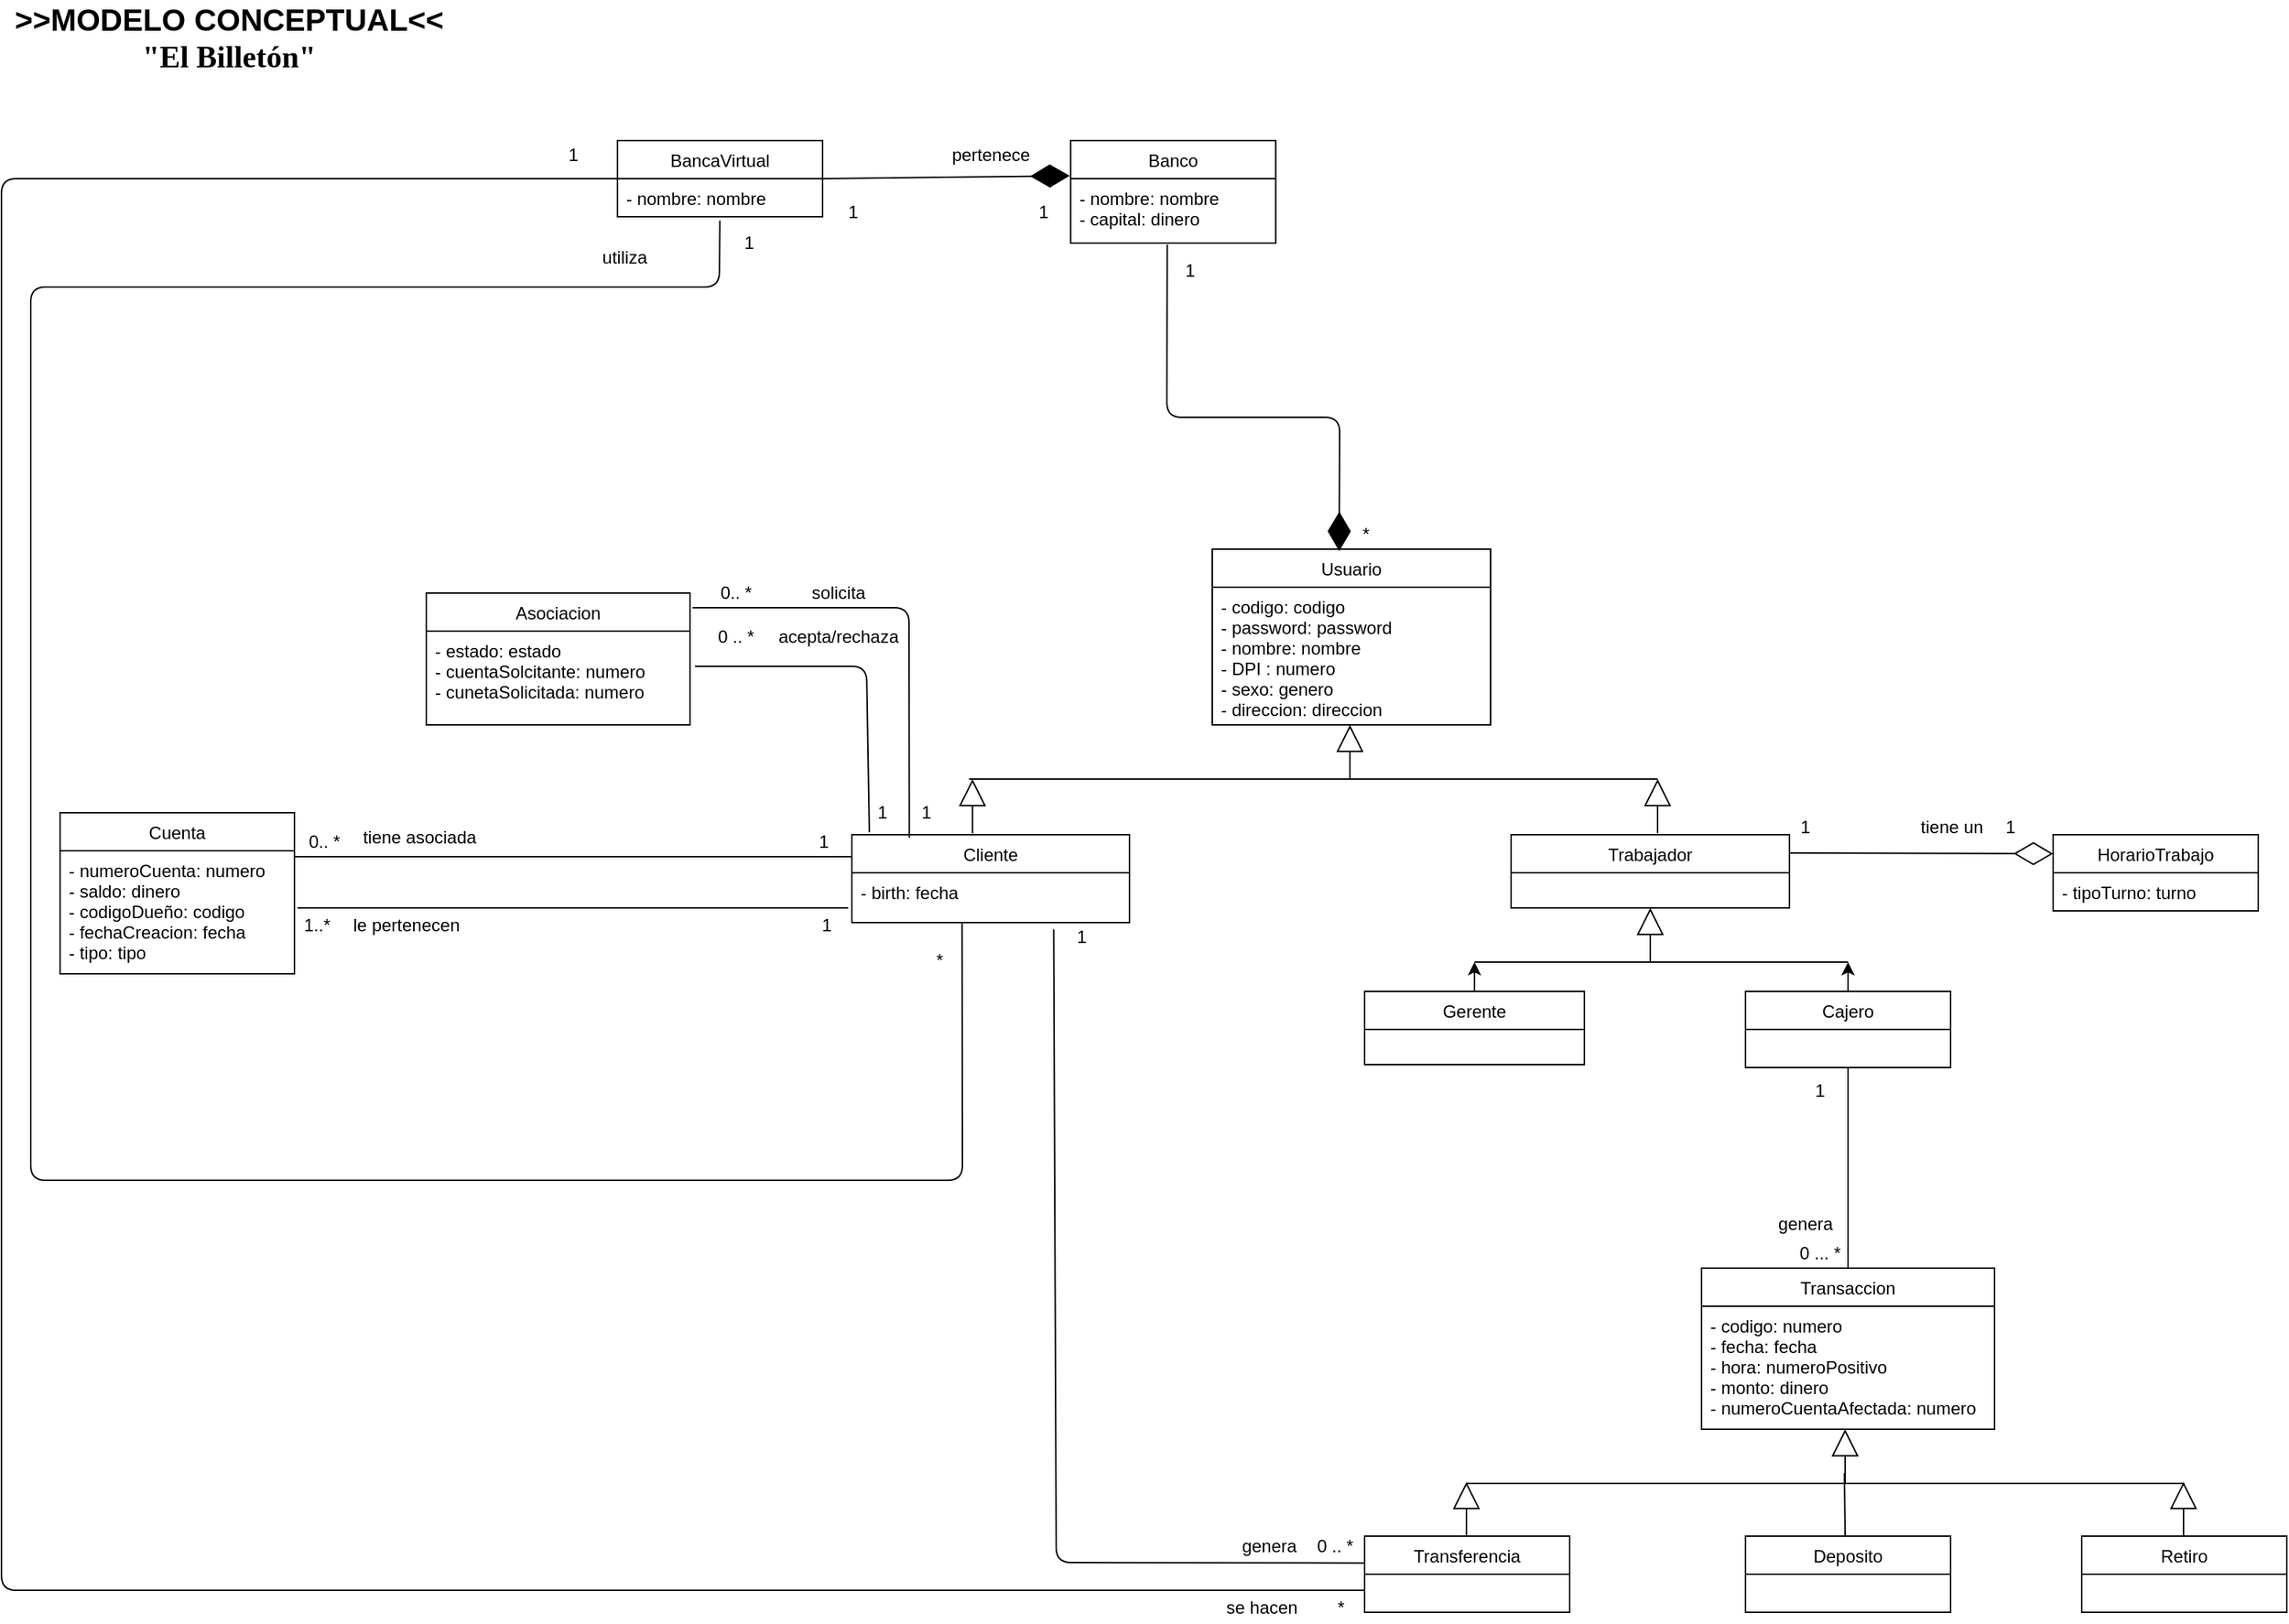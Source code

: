 <mxfile version="13.8.0" type="device"><diagram id="Xce6tPX8T3xuVqlYfIN4" name="Page-1"><mxGraphModel dx="795" dy="2184" grid="1" gridSize="10" guides="1" tooltips="1" connect="1" arrows="1" fold="1" page="1" pageScale="1" pageWidth="827" pageHeight="1169" math="0" shadow="0"><root><mxCell id="0"/><mxCell id="1" parent="0"/><mxCell id="VEXkN1DxvpJxYV1V5udU-1" value="&lt;b&gt;&lt;font style=&quot;font-size: 21px&quot;&gt;&amp;gt;&amp;gt;MODELO CONCEPTUAL&amp;lt;&amp;lt;&lt;br&gt;&lt;font face=&quot;Lucida Console&quot;&gt;&quot;El Billetón&quot;&lt;/font&gt;&lt;br&gt;&lt;/font&gt;&lt;/b&gt;" style="text;html=1;align=center;verticalAlign=middle;resizable=0;points=[];autosize=1;" vertex="1" parent="1"><mxGeometry x="80" y="-1150" width="310" height="40" as="geometry"/></mxCell><mxCell id="VEXkN1DxvpJxYV1V5udU-67" style="edgeStyle=orthogonalEdgeStyle;rounded=0;orthogonalLoop=1;jettySize=auto;html=1;" edge="1" parent="1" source="VEXkN1DxvpJxYV1V5udU-30"><mxGeometry relative="1" as="geometry"><mxPoint x="1085.5" y="-499.02" as="targetPoint"/></mxGeometry></mxCell><mxCell id="VEXkN1DxvpJxYV1V5udU-68" style="edgeStyle=orthogonalEdgeStyle;rounded=0;orthogonalLoop=1;jettySize=auto;html=1;" edge="1" parent="1" source="VEXkN1DxvpJxYV1V5udU-26"><mxGeometry relative="1" as="geometry"><mxPoint x="1340.5" y="-499.02" as="targetPoint"/></mxGeometry></mxCell><mxCell id="VEXkN1DxvpJxYV1V5udU-63" value="" style="endArrow=block;endSize=16;endFill=0;html=1;entryX=0.5;entryY=1.029;entryDx=0;entryDy=0;entryPerimeter=0;" edge="1" parent="1"><mxGeometry width="160" relative="1" as="geometry"><mxPoint x="1205.5" y="-499.02" as="sourcePoint"/><mxPoint x="1205.5" y="-536.004" as="targetPoint"/></mxGeometry></mxCell><mxCell id="VEXkN1DxvpJxYV1V5udU-66" value="" style="endArrow=none;html=1;" edge="1" parent="1"><mxGeometry width="50" height="50" relative="1" as="geometry"><mxPoint x="1085.5" y="-499.02" as="sourcePoint"/><mxPoint x="1340.5" y="-499.02" as="targetPoint"/></mxGeometry></mxCell><mxCell id="VEXkN1DxvpJxYV1V5udU-69" value="" style="endArrow=diamondThin;endFill=0;endSize=24;html=1;entryX=0;entryY=0.25;entryDx=0;entryDy=0;exitX=1;exitY=0.25;exitDx=0;exitDy=0;" edge="1" parent="1" source="VEXkN1DxvpJxYV1V5udU-61" target="VEXkN1DxvpJxYV1V5udU-57"><mxGeometry width="160" relative="1" as="geometry"><mxPoint x="1260.5" y="-476" as="sourcePoint"/><mxPoint x="1420.5" y="-476" as="targetPoint"/></mxGeometry></mxCell><mxCell id="VEXkN1DxvpJxYV1V5udU-76" value="" style="endArrow=block;endSize=16;endFill=0;html=1;entryX=0.5;entryY=1.029;entryDx=0;entryDy=0;entryPerimeter=0;" edge="1" parent="1"><mxGeometry width="160" relative="1" as="geometry"><mxPoint x="1000.5" y="-624.02" as="sourcePoint"/><mxPoint x="1000.5" y="-661.004" as="targetPoint"/></mxGeometry></mxCell><mxCell id="VEXkN1DxvpJxYV1V5udU-77" value="" style="endArrow=none;html=1;" edge="1" parent="1"><mxGeometry width="50" height="50" relative="1" as="geometry"><mxPoint x="740.5" y="-624" as="sourcePoint"/><mxPoint x="1210.5" y="-624" as="targetPoint"/></mxGeometry></mxCell><mxCell id="VEXkN1DxvpJxYV1V5udU-78" value="" style="endArrow=block;endSize=16;endFill=0;html=1;entryX=0.5;entryY=1.029;entryDx=0;entryDy=0;entryPerimeter=0;" edge="1" parent="1"><mxGeometry width="160" relative="1" as="geometry"><mxPoint x="1210.5" y="-587" as="sourcePoint"/><mxPoint x="1210.5" y="-623.984" as="targetPoint"/></mxGeometry></mxCell><mxCell id="VEXkN1DxvpJxYV1V5udU-79" value="" style="endArrow=block;endSize=16;endFill=0;html=1;entryX=0.5;entryY=1.029;entryDx=0;entryDy=0;entryPerimeter=0;" edge="1" parent="1"><mxGeometry width="160" relative="1" as="geometry"><mxPoint x="742.83" y="-587.02" as="sourcePoint"/><mxPoint x="742.83" y="-624.004" as="targetPoint"/></mxGeometry></mxCell><mxCell id="VEXkN1DxvpJxYV1V5udU-80" value="" style="endArrow=block;endSize=16;endFill=0;html=1;entryX=0.5;entryY=1.029;entryDx=0;entryDy=0;entryPerimeter=0;" edge="1" parent="1"><mxGeometry width="160" relative="1" as="geometry"><mxPoint x="1338.5" y="-143.02" as="sourcePoint"/><mxPoint x="1338.5" y="-180.004" as="targetPoint"/></mxGeometry></mxCell><mxCell id="VEXkN1DxvpJxYV1V5udU-81" value="" style="endArrow=none;html=1;" edge="1" parent="1"><mxGeometry width="50" height="50" relative="1" as="geometry"><mxPoint x="1080" y="-143" as="sourcePoint"/><mxPoint x="1570" y="-143" as="targetPoint"/></mxGeometry></mxCell><mxCell id="VEXkN1DxvpJxYV1V5udU-82" value="" style="endArrow=block;endSize=16;endFill=0;html=1;entryX=0.5;entryY=1.029;entryDx=0;entryDy=0;entryPerimeter=0;" edge="1" parent="1"><mxGeometry width="160" relative="1" as="geometry"><mxPoint x="1569.5" y="-107" as="sourcePoint"/><mxPoint x="1569.5" y="-143.984" as="targetPoint"/></mxGeometry></mxCell><mxCell id="VEXkN1DxvpJxYV1V5udU-84" value="" style="endArrow=diamondThin;endFill=1;endSize=24;html=1;entryX=0.456;entryY=0.011;entryDx=0;entryDy=0;exitX=0.471;exitY=1.023;exitDx=0;exitDy=0;entryPerimeter=0;exitPerimeter=0;" edge="1" parent="1" source="VEXkN1DxvpJxYV1V5udU-53" target="VEXkN1DxvpJxYV1V5udU-74"><mxGeometry width="160" relative="1" as="geometry"><mxPoint x="519.83" y="-957" as="sourcePoint"/><mxPoint x="819.83" y="-1033.5" as="targetPoint"/><Array as="points"><mxPoint x="875.5" y="-871"/><mxPoint x="993.5" y="-871"/></Array></mxGeometry></mxCell><mxCell id="VEXkN1DxvpJxYV1V5udU-85" value="" style="endArrow=none;html=1;entryX=0.5;entryY=1;entryDx=0;entryDy=0;" edge="1" parent="1" target="VEXkN1DxvpJxYV1V5udU-26"><mxGeometry width="50" height="50" relative="1" as="geometry"><mxPoint x="1340.5" y="-381" as="sourcePoint"/><mxPoint x="1400.5" y="-381" as="targetPoint"/></mxGeometry></mxCell><mxCell id="VEXkN1DxvpJxYV1V5udU-86" value="" style="endArrow=none;html=1;exitX=0.5;exitY=0;exitDx=0;exitDy=0;" edge="1" parent="1" source="VEXkN1DxvpJxYV1V5udU-22"><mxGeometry width="50" height="50" relative="1" as="geometry"><mxPoint x="1030.5" y="-321" as="sourcePoint"/><mxPoint x="1340.5" y="-381" as="targetPoint"/></mxGeometry></mxCell><mxCell id="VEXkN1DxvpJxYV1V5udU-88" value="" style="endArrow=diamondThin;endFill=1;endSize=24;html=1;entryX=-0.005;entryY=-0.045;entryDx=0;entryDy=0;entryPerimeter=0;exitX=1;exitY=0.5;exitDx=0;exitDy=0;" edge="1" parent="1" source="VEXkN1DxvpJxYV1V5udU-6" target="VEXkN1DxvpJxYV1V5udU-53"><mxGeometry width="160" relative="1" as="geometry"><mxPoint x="592.5" y="-1035.67" as="sourcePoint"/><mxPoint x="752.5" y="-1035.67" as="targetPoint"/></mxGeometry></mxCell><mxCell id="VEXkN1DxvpJxYV1V5udU-89" value="" style="endArrow=none;html=1;exitX=1;exitY=0.048;exitDx=0;exitDy=0;exitPerimeter=0;entryX=0;entryY=0.25;entryDx=0;entryDy=0;" edge="1" parent="1" source="VEXkN1DxvpJxYV1V5udU-11" target="VEXkN1DxvpJxYV1V5udU-14"><mxGeometry width="50" height="50" relative="1" as="geometry"><mxPoint x="-27.5" y="-556.996" as="sourcePoint"/><mxPoint x="660.5" y="-555.25" as="targetPoint"/></mxGeometry></mxCell><mxCell id="VEXkN1DxvpJxYV1V5udU-92" value="1" style="text;html=1;align=center;verticalAlign=middle;resizable=0;points=[];autosize=1;" vertex="1" parent="1"><mxGeometry x="650.5" y="-1021" width="20" height="20" as="geometry"/></mxCell><mxCell id="VEXkN1DxvpJxYV1V5udU-93" value="1" style="text;html=1;align=center;verticalAlign=middle;resizable=0;points=[];autosize=1;" vertex="1" parent="1"><mxGeometry x="780.5" y="-1021" width="20" height="20" as="geometry"/></mxCell><mxCell id="VEXkN1DxvpJxYV1V5udU-94" value="1" style="text;html=1;align=center;verticalAlign=middle;resizable=0;points=[];autosize=1;" vertex="1" parent="1"><mxGeometry x="880.5" y="-981" width="20" height="20" as="geometry"/></mxCell><mxCell id="VEXkN1DxvpJxYV1V5udU-95" value="*" style="text;html=1;align=center;verticalAlign=middle;resizable=0;points=[];autosize=1;" vertex="1" parent="1"><mxGeometry x="1000.5" y="-801" width="20" height="20" as="geometry"/></mxCell><mxCell id="VEXkN1DxvpJxYV1V5udU-96" value="1" style="text;html=1;align=center;verticalAlign=middle;resizable=0;points=[];autosize=1;" vertex="1" parent="1"><mxGeometry x="1300.5" y="-601" width="20" height="20" as="geometry"/></mxCell><mxCell id="VEXkN1DxvpJxYV1V5udU-97" value="1" style="text;html=1;align=center;verticalAlign=middle;resizable=0;points=[];autosize=1;" vertex="1" parent="1"><mxGeometry x="1440.5" y="-601" width="20" height="20" as="geometry"/></mxCell><mxCell id="VEXkN1DxvpJxYV1V5udU-98" value="1" style="text;html=1;align=center;verticalAlign=middle;resizable=0;points=[];autosize=1;" vertex="1" parent="1"><mxGeometry x="1310.5" y="-421" width="20" height="20" as="geometry"/></mxCell><mxCell id="VEXkN1DxvpJxYV1V5udU-99" value="0 ... *" style="text;html=1;align=center;verticalAlign=middle;resizable=0;points=[];autosize=1;" vertex="1" parent="1"><mxGeometry x="1300.5" y="-310" width="40" height="20" as="geometry"/></mxCell><mxCell id="VEXkN1DxvpJxYV1V5udU-100" value="" style="endArrow=none;html=1;" edge="1" parent="1"><mxGeometry width="50" height="50" relative="1" as="geometry"><mxPoint x="282" y="-536" as="sourcePoint"/><mxPoint x="658" y="-536" as="targetPoint"/></mxGeometry></mxCell><mxCell id="VEXkN1DxvpJxYV1V5udU-101" value="1" style="text;html=1;align=center;verticalAlign=middle;resizable=0;points=[];autosize=1;" vertex="1" parent="1"><mxGeometry x="630.5" y="-591" width="20" height="20" as="geometry"/></mxCell><mxCell id="VEXkN1DxvpJxYV1V5udU-102" value="0.. *" style="text;html=1;align=center;verticalAlign=middle;resizable=0;points=[];autosize=1;" vertex="1" parent="1"><mxGeometry x="280" y="-591" width="40" height="20" as="geometry"/></mxCell><mxCell id="VEXkN1DxvpJxYV1V5udU-103" value="1" style="text;html=1;align=center;verticalAlign=middle;resizable=0;points=[];autosize=1;" vertex="1" parent="1"><mxGeometry x="632.5" y="-534" width="20" height="20" as="geometry"/></mxCell><mxCell id="VEXkN1DxvpJxYV1V5udU-104" value="1..*" style="text;html=1;align=center;verticalAlign=middle;resizable=0;points=[];autosize=1;" vertex="1" parent="1"><mxGeometry x="280" y="-534" width="30" height="20" as="geometry"/></mxCell><mxCell id="VEXkN1DxvpJxYV1V5udU-105" value="pertenece" style="text;html=1;align=center;verticalAlign=middle;resizable=0;points=[];autosize=1;" vertex="1" parent="1"><mxGeometry x="719.5" y="-1060" width="70" height="20" as="geometry"/></mxCell><mxCell id="VEXkN1DxvpJxYV1V5udU-106" value="genera" style="text;html=1;align=center;verticalAlign=middle;resizable=0;points=[];autosize=1;" vertex="1" parent="1"><mxGeometry x="1285.5" y="-330" width="50" height="20" as="geometry"/></mxCell><mxCell id="VEXkN1DxvpJxYV1V5udU-107" value="tiene un" style="text;html=1;align=center;verticalAlign=middle;resizable=0;points=[];autosize=1;" vertex="1" parent="1"><mxGeometry x="1380.5" y="-601" width="60" height="20" as="geometry"/></mxCell><mxCell id="VEXkN1DxvpJxYV1V5udU-108" value="tiene asociada" style="text;html=1;align=center;verticalAlign=middle;resizable=0;points=[];autosize=1;" vertex="1" parent="1"><mxGeometry x="320" y="-594" width="90" height="20" as="geometry"/></mxCell><mxCell id="VEXkN1DxvpJxYV1V5udU-110" value="le pertenecen" style="text;html=1;align=center;verticalAlign=middle;resizable=0;points=[];autosize=1;" vertex="1" parent="1"><mxGeometry x="311" y="-534" width="90" height="20" as="geometry"/></mxCell><mxCell id="VEXkN1DxvpJxYV1V5udU-111" value="" style="endArrow=none;html=1;exitX=1.015;exitY=0.111;exitDx=0;exitDy=0;exitPerimeter=0;entryX=0.207;entryY=0.033;entryDx=0;entryDy=0;entryPerimeter=0;" edge="1" parent="1" target="VEXkN1DxvpJxYV1V5udU-14"><mxGeometry width="50" height="50" relative="1" as="geometry"><mxPoint x="551.7" y="-741.01" as="sourcePoint"/><mxPoint x="706.875" y="-586" as="targetPoint"/><Array as="points"><mxPoint x="699.5" y="-741"/></Array></mxGeometry></mxCell><mxCell id="VEXkN1DxvpJxYV1V5udU-112" value="" style="endArrow=none;html=1;entryX=0.063;entryY=-0.028;entryDx=0;entryDy=0;entryPerimeter=0;exitX=1.019;exitY=0.375;exitDx=0;exitDy=0;exitPerimeter=0;" edge="1" parent="1" source="VEXkN1DxvpJxYV1V5udU-39" target="VEXkN1DxvpJxYV1V5udU-14"><mxGeometry width="50" height="50" relative="1" as="geometry"><mxPoint x="610.5" y="-721" as="sourcePoint"/><mxPoint x="670.5" y="-601" as="targetPoint"/><Array as="points"><mxPoint x="670.5" y="-701"/></Array></mxGeometry></mxCell><mxCell id="VEXkN1DxvpJxYV1V5udU-113" value="1" style="text;html=1;align=center;verticalAlign=middle;resizable=0;points=[];autosize=1;" vertex="1" parent="1"><mxGeometry x="700.5" y="-611" width="20" height="20" as="geometry"/></mxCell><mxCell id="VEXkN1DxvpJxYV1V5udU-114" value="0.. *" style="text;html=1;align=center;verticalAlign=middle;resizable=0;points=[];autosize=1;" vertex="1" parent="1"><mxGeometry x="560.5" y="-761" width="40" height="20" as="geometry"/></mxCell><mxCell id="VEXkN1DxvpJxYV1V5udU-115" value="0 .. *" style="text;html=1;align=center;verticalAlign=middle;resizable=0;points=[];autosize=1;" vertex="1" parent="1"><mxGeometry x="560.5" y="-731" width="40" height="20" as="geometry"/></mxCell><mxCell id="VEXkN1DxvpJxYV1V5udU-116" value="1" style="text;html=1;align=center;verticalAlign=middle;resizable=0;points=[];autosize=1;" vertex="1" parent="1"><mxGeometry x="670.5" y="-611" width="20" height="20" as="geometry"/></mxCell><mxCell id="VEXkN1DxvpJxYV1V5udU-117" value="solicita" style="text;html=1;align=center;verticalAlign=middle;resizable=0;points=[];autosize=1;" vertex="1" parent="1"><mxGeometry x="625.5" y="-761" width="50" height="20" as="geometry"/></mxCell><mxCell id="VEXkN1DxvpJxYV1V5udU-118" value="acepta/rechaza" style="text;html=1;align=center;verticalAlign=middle;resizable=0;points=[];autosize=1;" vertex="1" parent="1"><mxGeometry x="600.5" y="-731" width="100" height="20" as="geometry"/></mxCell><mxCell id="VEXkN1DxvpJxYV1V5udU-61" value="Trabajador" style="swimlane;fontStyle=0;childLayout=stackLayout;horizontal=1;startSize=26;fillColor=none;horizontalStack=0;resizeParent=1;resizeParentMax=0;resizeLast=0;collapsible=1;marginBottom=0;" vertex="1" parent="1"><mxGeometry x="1110.5" y="-586" width="190" height="50" as="geometry"/></mxCell><mxCell id="VEXkN1DxvpJxYV1V5udU-57" value="HorarioTrabajo" style="swimlane;fontStyle=0;childLayout=stackLayout;horizontal=1;startSize=26;fillColor=none;horizontalStack=0;resizeParent=1;resizeParentMax=0;resizeLast=0;collapsible=1;marginBottom=0;" vertex="1" parent="1"><mxGeometry x="1480.5" y="-586" width="140" height="52" as="geometry"/></mxCell><mxCell id="VEXkN1DxvpJxYV1V5udU-58" value="- tipoTurno: turno" style="text;strokeColor=none;fillColor=none;align=left;verticalAlign=top;spacingLeft=4;spacingRight=4;overflow=hidden;rotatable=0;points=[[0,0.5],[1,0.5]];portConstraint=eastwest;" vertex="1" parent="VEXkN1DxvpJxYV1V5udU-57"><mxGeometry y="26" width="140" height="26" as="geometry"/></mxCell><mxCell id="VEXkN1DxvpJxYV1V5udU-30" value="Gerente" style="swimlane;fontStyle=0;childLayout=stackLayout;horizontal=1;startSize=26;fillColor=none;horizontalStack=0;resizeParent=1;resizeParentMax=0;resizeLast=0;collapsible=1;marginBottom=0;" vertex="1" parent="1"><mxGeometry x="1010.5" y="-479.02" width="150" height="50" as="geometry"/></mxCell><mxCell id="VEXkN1DxvpJxYV1V5udU-26" value="Cajero" style="swimlane;fontStyle=0;childLayout=stackLayout;horizontal=1;startSize=26;fillColor=none;horizontalStack=0;resizeParent=1;resizeParentMax=0;resizeLast=0;collapsible=1;marginBottom=0;" vertex="1" parent="1"><mxGeometry x="1270.5" y="-479.02" width="140" height="52" as="geometry"/></mxCell><mxCell id="VEXkN1DxvpJxYV1V5udU-14" value="Cliente" style="swimlane;fontStyle=0;childLayout=stackLayout;horizontal=1;startSize=26;fillColor=none;horizontalStack=0;resizeParent=1;resizeParentMax=0;resizeLast=0;collapsible=1;marginBottom=0;" vertex="1" parent="1"><mxGeometry x="660.5" y="-586" width="189.5" height="60" as="geometry"/></mxCell><mxCell id="VEXkN1DxvpJxYV1V5udU-15" value="- birth: fecha" style="text;strokeColor=none;fillColor=none;align=left;verticalAlign=top;spacingLeft=4;spacingRight=4;overflow=hidden;rotatable=0;points=[[0,0.5],[1,0.5]];portConstraint=eastwest;" vertex="1" parent="VEXkN1DxvpJxYV1V5udU-14"><mxGeometry y="26" width="189.5" height="34" as="geometry"/></mxCell><mxCell id="VEXkN1DxvpJxYV1V5udU-74" value="Usuario" style="swimlane;fontStyle=0;childLayout=stackLayout;horizontal=1;startSize=26;fillColor=none;horizontalStack=0;resizeParent=1;resizeParentMax=0;resizeLast=0;collapsible=1;marginBottom=0;" vertex="1" parent="1"><mxGeometry x="906.5" y="-781" width="190" height="120" as="geometry"/></mxCell><mxCell id="VEXkN1DxvpJxYV1V5udU-75" value="- codigo: codigo&#10;- password: password&#10;- nombre: nombre&#10;- DPI : numero&#10;- sexo: genero&#10;- direccion: direccion" style="text;strokeColor=none;fillColor=none;align=left;verticalAlign=top;spacingLeft=4;spacingRight=4;overflow=hidden;rotatable=0;points=[[0,0.5],[1,0.5]];portConstraint=eastwest;" vertex="1" parent="VEXkN1DxvpJxYV1V5udU-74"><mxGeometry y="26" width="190" height="94" as="geometry"/></mxCell><mxCell id="VEXkN1DxvpJxYV1V5udU-51" value="Banco" style="swimlane;fontStyle=0;childLayout=stackLayout;horizontal=1;startSize=26;fillColor=none;horizontalStack=0;resizeParent=1;resizeParentMax=0;resizeLast=0;collapsible=1;marginBottom=0;" vertex="1" parent="1"><mxGeometry x="809.83" y="-1060" width="140" height="70" as="geometry"/></mxCell><mxCell id="VEXkN1DxvpJxYV1V5udU-53" value="- nombre: nombre&#10;- capital: dinero" style="text;strokeColor=none;fillColor=none;align=left;verticalAlign=top;spacingLeft=4;spacingRight=4;overflow=hidden;rotatable=0;points=[[0,0.5],[1,0.5]];portConstraint=eastwest;" vertex="1" parent="VEXkN1DxvpJxYV1V5udU-51"><mxGeometry y="26" width="140" height="44" as="geometry"/></mxCell><mxCell id="VEXkN1DxvpJxYV1V5udU-6" value="BancaVirtual" style="swimlane;fontStyle=0;childLayout=stackLayout;horizontal=1;startSize=26;fillColor=none;horizontalStack=0;resizeParent=1;resizeParentMax=0;resizeLast=0;collapsible=1;marginBottom=0;" vertex="1" parent="1"><mxGeometry x="500.5" y="-1060" width="140" height="52" as="geometry"/></mxCell><mxCell id="VEXkN1DxvpJxYV1V5udU-7" value="- nombre: nombre" style="text;strokeColor=none;fillColor=none;align=left;verticalAlign=top;spacingLeft=4;spacingRight=4;overflow=hidden;rotatable=0;points=[[0,0.5],[1,0.5]];portConstraint=eastwest;" vertex="1" parent="VEXkN1DxvpJxYV1V5udU-6"><mxGeometry y="26" width="140" height="26" as="geometry"/></mxCell><mxCell id="VEXkN1DxvpJxYV1V5udU-10" value="Cuenta" style="swimlane;fontStyle=0;childLayout=stackLayout;horizontal=1;startSize=26;fillColor=none;horizontalStack=0;resizeParent=1;resizeParentMax=0;resizeLast=0;collapsible=1;marginBottom=0;" vertex="1" parent="1"><mxGeometry x="120" y="-601" width="160" height="110" as="geometry"/></mxCell><mxCell id="VEXkN1DxvpJxYV1V5udU-11" value="- numeroCuenta: numero&#10;- saldo: dinero&#10;- codigoDueño: codigo&#10;- fechaCreacion: fecha&#10;- tipo: tipo" style="text;strokeColor=none;fillColor=none;align=left;verticalAlign=top;spacingLeft=4;spacingRight=4;overflow=hidden;rotatable=0;points=[[0,0.5],[1,0.5]];portConstraint=eastwest;" vertex="1" parent="VEXkN1DxvpJxYV1V5udU-10"><mxGeometry y="26" width="160" height="84" as="geometry"/></mxCell><mxCell id="VEXkN1DxvpJxYV1V5udU-38" value="Asociacion" style="swimlane;fontStyle=0;childLayout=stackLayout;horizontal=1;startSize=26;fillColor=none;horizontalStack=0;resizeParent=1;resizeParentMax=0;resizeLast=0;collapsible=1;marginBottom=0;" vertex="1" parent="1"><mxGeometry x="370" y="-751" width="180" height="90" as="geometry"/></mxCell><mxCell id="VEXkN1DxvpJxYV1V5udU-39" value="- estado: estado&#10;- cuentaSolcitante: numero&#10;- cunetaSolicitada: numero" style="text;strokeColor=none;fillColor=none;align=left;verticalAlign=top;spacingLeft=4;spacingRight=4;overflow=hidden;rotatable=0;points=[[0,0.5],[1,0.5]];portConstraint=eastwest;" vertex="1" parent="VEXkN1DxvpJxYV1V5udU-38"><mxGeometry y="26" width="180" height="64" as="geometry"/></mxCell><mxCell id="VEXkN1DxvpJxYV1V5udU-22" value="Transaccion" style="swimlane;fontStyle=0;childLayout=stackLayout;horizontal=1;startSize=26;fillColor=none;horizontalStack=0;resizeParent=1;resizeParentMax=0;resizeLast=0;collapsible=1;marginBottom=0;" vertex="1" parent="1"><mxGeometry x="1240.5" y="-290" width="200" height="110" as="geometry"/></mxCell><mxCell id="VEXkN1DxvpJxYV1V5udU-23" value="- codigo: numero&#10;- fecha: fecha&#10;- hora: numeroPositivo&#10;- monto: dinero&#10;- numeroCuentaAfectada: numero" style="text;strokeColor=none;fillColor=none;align=left;verticalAlign=top;spacingLeft=4;spacingRight=4;overflow=hidden;rotatable=0;points=[[0,0.5],[1,0.5]];portConstraint=eastwest;" vertex="1" parent="VEXkN1DxvpJxYV1V5udU-22"><mxGeometry y="26" width="200" height="84" as="geometry"/></mxCell><mxCell id="VEXkN1DxvpJxYV1V5udU-2" value="Retiro" style="swimlane;fontStyle=0;childLayout=stackLayout;horizontal=1;startSize=26;fillColor=none;horizontalStack=0;resizeParent=1;resizeParentMax=0;resizeLast=0;collapsible=1;marginBottom=0;" vertex="1" parent="1"><mxGeometry x="1500" y="-107" width="140" height="52" as="geometry"/></mxCell><mxCell id="VEXkN1DxvpJxYV1V5udU-4" value=" " style="text;strokeColor=none;fillColor=none;align=left;verticalAlign=top;spacingLeft=4;spacingRight=4;overflow=hidden;rotatable=0;points=[[0,0.5],[1,0.5]];portConstraint=eastwest;" vertex="1" parent="VEXkN1DxvpJxYV1V5udU-2"><mxGeometry y="26" width="140" height="26" as="geometry"/></mxCell><mxCell id="VEXkN1DxvpJxYV1V5udU-18" value="Deposito" style="swimlane;fontStyle=0;childLayout=stackLayout;horizontal=1;startSize=26;fillColor=none;horizontalStack=0;resizeParent=1;resizeParentMax=0;resizeLast=0;collapsible=1;marginBottom=0;" vertex="1" parent="1"><mxGeometry x="1270.5" y="-107" width="140" height="52" as="geometry"/></mxCell><mxCell id="VEXkN1DxvpJxYV1V5udU-122" value="" style="endArrow=none;html=1;exitX=0.5;exitY=0;exitDx=0;exitDy=0;" edge="1" parent="1"><mxGeometry width="50" height="50" relative="1" as="geometry"><mxPoint x="1338.5" y="-107" as="sourcePoint"/><mxPoint x="1338" y="-150" as="targetPoint"/></mxGeometry></mxCell><mxCell id="VEXkN1DxvpJxYV1V5udU-123" value="" style="endArrow=block;endSize=16;endFill=0;html=1;entryX=0.5;entryY=1.029;entryDx=0;entryDy=0;entryPerimeter=0;" edge="1" parent="1"><mxGeometry width="160" relative="1" as="geometry"><mxPoint x="1080" y="-107" as="sourcePoint"/><mxPoint x="1080" y="-143.984" as="targetPoint"/></mxGeometry></mxCell><mxCell id="VEXkN1DxvpJxYV1V5udU-124" value="Transferencia" style="swimlane;fontStyle=0;childLayout=stackLayout;horizontal=1;startSize=26;fillColor=none;horizontalStack=0;resizeParent=1;resizeParentMax=0;resizeLast=0;collapsible=1;marginBottom=0;" vertex="1" parent="1"><mxGeometry x="1010.5" y="-107" width="140" height="52" as="geometry"/></mxCell><mxCell id="VEXkN1DxvpJxYV1V5udU-125" value=" " style="text;strokeColor=none;fillColor=none;align=left;verticalAlign=top;spacingLeft=4;spacingRight=4;overflow=hidden;rotatable=0;points=[[0,0.5],[1,0.5]];portConstraint=eastwest;" vertex="1" parent="VEXkN1DxvpJxYV1V5udU-124"><mxGeometry y="26" width="140" height="26" as="geometry"/></mxCell><mxCell id="VEXkN1DxvpJxYV1V5udU-129" value="" style="endArrow=none;html=1;entryX=-0.001;entryY=-0.218;entryDx=0;entryDy=0;entryPerimeter=0;exitX=0.727;exitY=1.137;exitDx=0;exitDy=0;exitPerimeter=0;" edge="1" parent="1" source="VEXkN1DxvpJxYV1V5udU-15"><mxGeometry width="50" height="50" relative="1" as="geometry"><mxPoint x="739.7" y="-524.668" as="sourcePoint"/><mxPoint x="1010.36" y="-88.668" as="targetPoint"/><Array as="points"><mxPoint x="800" y="-89"/></Array></mxGeometry></mxCell><mxCell id="VEXkN1DxvpJxYV1V5udU-130" value="" style="endArrow=none;html=1;exitX=0;exitY=0.5;exitDx=0;exitDy=0;" edge="1" parent="1" source="VEXkN1DxvpJxYV1V5udU-6"><mxGeometry width="50" height="50" relative="1" as="geometry"><mxPoint x="540.5" y="-70" as="sourcePoint"/><mxPoint x="1010.5" y="-70" as="targetPoint"/><Array as="points"><mxPoint x="80" y="-1034"/><mxPoint x="80" y="-650"/><mxPoint x="80" y="-570"/><mxPoint x="80" y="-70"/></Array></mxGeometry></mxCell><mxCell id="VEXkN1DxvpJxYV1V5udU-131" value="1" style="text;html=1;align=center;verticalAlign=middle;resizable=0;points=[];autosize=1;" vertex="1" parent="1"><mxGeometry x="460" y="-1060" width="20" height="20" as="geometry"/></mxCell><mxCell id="VEXkN1DxvpJxYV1V5udU-132" value="*" style="text;html=1;align=center;verticalAlign=middle;resizable=0;points=[];autosize=1;" vertex="1" parent="1"><mxGeometry x="984" y="-68" width="20" height="20" as="geometry"/></mxCell><mxCell id="VEXkN1DxvpJxYV1V5udU-133" value="1" style="text;html=1;align=center;verticalAlign=middle;resizable=0;points=[];autosize=1;" vertex="1" parent="1"><mxGeometry x="807" y="-526" width="20" height="20" as="geometry"/></mxCell><mxCell id="VEXkN1DxvpJxYV1V5udU-134" value="0 .. *" style="text;html=1;align=center;verticalAlign=middle;resizable=0;points=[];autosize=1;" vertex="1" parent="1"><mxGeometry x="970" y="-110" width="40" height="20" as="geometry"/></mxCell><mxCell id="VEXkN1DxvpJxYV1V5udU-135" value="genera" style="text;html=1;align=center;verticalAlign=middle;resizable=0;points=[];autosize=1;" vertex="1" parent="1"><mxGeometry x="920" y="-110" width="50" height="20" as="geometry"/></mxCell><mxCell id="VEXkN1DxvpJxYV1V5udU-136" value="se hacen" style="text;html=1;align=center;verticalAlign=middle;resizable=0;points=[];autosize=1;" vertex="1" parent="1"><mxGeometry x="910" y="-68" width="60" height="20" as="geometry"/></mxCell><mxCell id="VEXkN1DxvpJxYV1V5udU-138" value="" style="endArrow=none;html=1;entryX=0.499;entryY=1.103;entryDx=0;entryDy=0;entryPerimeter=0;exitX=0.397;exitY=1.02;exitDx=0;exitDy=0;exitPerimeter=0;" edge="1" parent="1" source="VEXkN1DxvpJxYV1V5udU-15" target="VEXkN1DxvpJxYV1V5udU-7"><mxGeometry width="50" height="50" relative="1" as="geometry"><mxPoint x="100" y="-960" as="sourcePoint"/><mxPoint x="560.5" y="-981" as="targetPoint"/><Array as="points"><mxPoint x="736" y="-350"/><mxPoint x="100" y="-350"/><mxPoint x="100" y="-960"/><mxPoint x="570" y="-960"/></Array></mxGeometry></mxCell><mxCell id="VEXkN1DxvpJxYV1V5udU-139" value="*" style="text;html=1;align=center;verticalAlign=middle;resizable=0;points=[];autosize=1;" vertex="1" parent="1"><mxGeometry x="710" y="-510" width="20" height="20" as="geometry"/></mxCell><mxCell id="VEXkN1DxvpJxYV1V5udU-140" value="1" style="text;html=1;align=center;verticalAlign=middle;resizable=0;points=[];autosize=1;" vertex="1" parent="1"><mxGeometry x="580" y="-1000" width="20" height="20" as="geometry"/></mxCell><mxCell id="VEXkN1DxvpJxYV1V5udU-141" value="utiliza" style="text;html=1;align=center;verticalAlign=middle;resizable=0;points=[];autosize=1;" vertex="1" parent="1"><mxGeometry x="480" y="-990" width="50" height="20" as="geometry"/></mxCell></root></mxGraphModel></diagram></mxfile>